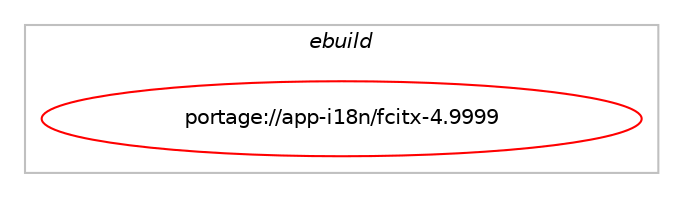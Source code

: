 digraph prolog {

# *************
# Graph options
# *************

newrank=true;
concentrate=true;
compound=true;
graph [rankdir=LR,fontname=Helvetica,fontsize=10,ranksep=1.5];#, ranksep=2.5, nodesep=0.2];
edge  [arrowhead=vee];
node  [fontname=Helvetica,fontsize=10];

# **********
# The ebuild
# **********

subgraph cluster_leftcol {
color=gray;
label=<<i>ebuild</i>>;
id [label="portage://app-i18n/fcitx-4.9999", color=red, width=4, href="../app-i18n/fcitx-4.9999.svg"];
}

# ****************
# The dependencies
# ****************

subgraph cluster_midcol {
color=gray;
label=<<i>dependencies</i>>;
subgraph cluster_compile {
fillcolor="#eeeeee";
style=filled;
label=<<i>compile</i>>;
# *** BEGIN UNKNOWN DEPENDENCY TYPE (TODO) ***
# id -> equal(use_conditional_group(positive,X,portage://app-i18n/fcitx-4.9999,[package_dependency(portage://app-i18n/fcitx-4.9999,install,no,x11-libs,libX11,none,[,,],[],[]),package_dependency(portage://app-i18n/fcitx-4.9999,install,no,x11-libs,libXfixes,none,[,,],[],[]),package_dependency(portage://app-i18n/fcitx-4.9999,install,no,x11-libs,libXinerama,none,[,,],[],[]),package_dependency(portage://app-i18n/fcitx-4.9999,install,no,x11-libs,libXrender,none,[,,],[],[]),use_conditional_group(positive,xkb,portage://app-i18n/fcitx-4.9999,[package_dependency(portage://app-i18n/fcitx-4.9999,install,no,dev-libs,libxml2,none,[,,],[],[]),package_dependency(portage://app-i18n/fcitx-4.9999,install,no,x11-libs,libxkbfile,none,[,,],[],[]),package_dependency(portage://app-i18n/fcitx-4.9999,install,no,x11-misc,xkeyboard-config,none,[,,],[],[])])]))
# *** END UNKNOWN DEPENDENCY TYPE (TODO) ***

# *** BEGIN UNKNOWN DEPENDENCY TYPE (TODO) ***
# id -> equal(use_conditional_group(positive,cairo,portage://app-i18n/fcitx-4.9999,[package_dependency(portage://app-i18n/fcitx-4.9999,install,no,x11-libs,cairo,none,[,,],[],[use(enable(X),none)]),package_dependency(portage://app-i18n/fcitx-4.9999,install,no,x11-libs,libXext,none,[,,],[],[]),use_conditional_group(positive,pango,portage://app-i18n/fcitx-4.9999,[package_dependency(portage://app-i18n/fcitx-4.9999,install,no,x11-libs,pango,none,[,,],[],[])]),use_conditional_group(negative,pango,portage://app-i18n/fcitx-4.9999,[package_dependency(portage://app-i18n/fcitx-4.9999,install,no,media-libs,fontconfig,none,[,,],[],[])])]))
# *** END UNKNOWN DEPENDENCY TYPE (TODO) ***

# *** BEGIN UNKNOWN DEPENDENCY TYPE (TODO) ***
# id -> equal(use_conditional_group(positive,enchant,portage://app-i18n/fcitx-4.9999,[package_dependency(portage://app-i18n/fcitx-4.9999,install,no,app-text,enchant,none,[,,],any_same_slot,[])]))
# *** END UNKNOWN DEPENDENCY TYPE (TODO) ***

# *** BEGIN UNKNOWN DEPENDENCY TYPE (TODO) ***
# id -> equal(use_conditional_group(positive,gtk2,portage://app-i18n/fcitx-4.9999,[package_dependency(portage://app-i18n/fcitx-4.9999,install,no,x11-libs,gtk+,none,[,,],[slot(2)],[])]))
# *** END UNKNOWN DEPENDENCY TYPE (TODO) ***

# *** BEGIN UNKNOWN DEPENDENCY TYPE (TODO) ***
# id -> equal(use_conditional_group(positive,gtk3,portage://app-i18n/fcitx-4.9999,[package_dependency(portage://app-i18n/fcitx-4.9999,install,no,x11-libs,gtk+,none,[,,],[slot(3)],[])]))
# *** END UNKNOWN DEPENDENCY TYPE (TODO) ***

# *** BEGIN UNKNOWN DEPENDENCY TYPE (TODO) ***
# id -> equal(use_conditional_group(positive,lua,portage://app-i18n/fcitx-4.9999,[use_conditional_group(positive,lua_single_target_lua5-1,portage://app-i18n/fcitx-4.9999,[package_dependency(portage://app-i18n/fcitx-4.9999,install,no,dev-lang,lua,none,[,,],[slot(5.1)],[])]),use_conditional_group(positive,lua_single_target_lua5-3,portage://app-i18n/fcitx-4.9999,[package_dependency(portage://app-i18n/fcitx-4.9999,install,no,dev-lang,lua,none,[,,],[slot(5.3)],[])]),use_conditional_group(positive,lua_single_target_lua5-4,portage://app-i18n/fcitx-4.9999,[package_dependency(portage://app-i18n/fcitx-4.9999,install,no,dev-lang,lua,none,[,,],[slot(5.4)],[])])]))
# *** END UNKNOWN DEPENDENCY TYPE (TODO) ***

# *** BEGIN UNKNOWN DEPENDENCY TYPE (TODO) ***
# id -> equal(use_conditional_group(positive,nls,portage://app-i18n/fcitx-4.9999,[package_dependency(portage://app-i18n/fcitx-4.9999,install,no,sys-devel,gettext,none,[,,],[],[])]))
# *** END UNKNOWN DEPENDENCY TYPE (TODO) ***

# *** BEGIN UNKNOWN DEPENDENCY TYPE (TODO) ***
# id -> equal(use_conditional_group(positive,opencc,portage://app-i18n/fcitx-4.9999,[package_dependency(portage://app-i18n/fcitx-4.9999,install,no,app-i18n,opencc,none,[,,],[slot(0),equal],[])]))
# *** END UNKNOWN DEPENDENCY TYPE (TODO) ***

# *** BEGIN UNKNOWN DEPENDENCY TYPE (TODO) ***
# id -> equal(use_conditional_group(positive,xkb,portage://app-i18n/fcitx-4.9999,[package_dependency(portage://app-i18n/fcitx-4.9999,install,no,app-text,iso-codes,none,[,,],[],[]),package_dependency(portage://app-i18n/fcitx-4.9999,install,no,dev-libs,json-c,none,[,,],[slot(0),equal],[])]))
# *** END UNKNOWN DEPENDENCY TYPE (TODO) ***

# *** BEGIN UNKNOWN DEPENDENCY TYPE (TODO) ***
# id -> equal(package_dependency(portage://app-i18n/fcitx-4.9999,install,no,dev-libs,glib,none,[,,],[slot(2)],[]))
# *** END UNKNOWN DEPENDENCY TYPE (TODO) ***

# *** BEGIN UNKNOWN DEPENDENCY TYPE (TODO) ***
# id -> equal(package_dependency(portage://app-i18n/fcitx-4.9999,install,no,sys-apps,dbus,none,[,,],[],[]))
# *** END UNKNOWN DEPENDENCY TYPE (TODO) ***

# *** BEGIN UNKNOWN DEPENDENCY TYPE (TODO) ***
# id -> equal(package_dependency(portage://app-i18n/fcitx-4.9999,install,no,sys-apps,util-linux,none,[,,],[],[]))
# *** END UNKNOWN DEPENDENCY TYPE (TODO) ***

# *** BEGIN UNKNOWN DEPENDENCY TYPE (TODO) ***
# id -> equal(package_dependency(portage://app-i18n/fcitx-4.9999,install,no,virtual,libiconv,none,[,,],[],[]))
# *** END UNKNOWN DEPENDENCY TYPE (TODO) ***

# *** BEGIN UNKNOWN DEPENDENCY TYPE (TODO) ***
# id -> equal(package_dependency(portage://app-i18n/fcitx-4.9999,install,no,virtual,libintl,none,[,,],[],[]))
# *** END UNKNOWN DEPENDENCY TYPE (TODO) ***

# *** BEGIN UNKNOWN DEPENDENCY TYPE (TODO) ***
# id -> equal(package_dependency(portage://app-i18n/fcitx-4.9999,install,no,x11-libs,libxkbcommon,none,[,,],[],[]))
# *** END UNKNOWN DEPENDENCY TYPE (TODO) ***

# *** BEGIN UNKNOWN DEPENDENCY TYPE (TODO) ***
# id -> equal(package_dependency(portage://app-i18n/fcitx-4.9999,install,weak,app-i18n,fcitx,none,[,,],[slot(5)],[]))
# *** END UNKNOWN DEPENDENCY TYPE (TODO) ***

}
subgraph cluster_compileandrun {
fillcolor="#eeeeee";
style=filled;
label=<<i>compile and run</i>>;
}
subgraph cluster_run {
fillcolor="#eeeeee";
style=filled;
label=<<i>run</i>>;
# *** BEGIN UNKNOWN DEPENDENCY TYPE (TODO) ***
# id -> equal(use_conditional_group(positive,X,portage://app-i18n/fcitx-4.9999,[package_dependency(portage://app-i18n/fcitx-4.9999,run,no,x11-libs,libX11,none,[,,],[],[]),package_dependency(portage://app-i18n/fcitx-4.9999,run,no,x11-libs,libXfixes,none,[,,],[],[]),package_dependency(portage://app-i18n/fcitx-4.9999,run,no,x11-libs,libXinerama,none,[,,],[],[]),package_dependency(portage://app-i18n/fcitx-4.9999,run,no,x11-libs,libXrender,none,[,,],[],[]),use_conditional_group(positive,xkb,portage://app-i18n/fcitx-4.9999,[package_dependency(portage://app-i18n/fcitx-4.9999,run,no,dev-libs,libxml2,none,[,,],[],[]),package_dependency(portage://app-i18n/fcitx-4.9999,run,no,x11-libs,libxkbfile,none,[,,],[],[]),package_dependency(portage://app-i18n/fcitx-4.9999,run,no,x11-misc,xkeyboard-config,none,[,,],[],[])])]))
# *** END UNKNOWN DEPENDENCY TYPE (TODO) ***

# *** BEGIN UNKNOWN DEPENDENCY TYPE (TODO) ***
# id -> equal(use_conditional_group(positive,cairo,portage://app-i18n/fcitx-4.9999,[package_dependency(portage://app-i18n/fcitx-4.9999,run,no,x11-libs,cairo,none,[,,],[],[use(enable(X),none)]),package_dependency(portage://app-i18n/fcitx-4.9999,run,no,x11-libs,libXext,none,[,,],[],[]),use_conditional_group(positive,pango,portage://app-i18n/fcitx-4.9999,[package_dependency(portage://app-i18n/fcitx-4.9999,run,no,x11-libs,pango,none,[,,],[],[])]),use_conditional_group(negative,pango,portage://app-i18n/fcitx-4.9999,[package_dependency(portage://app-i18n/fcitx-4.9999,run,no,media-libs,fontconfig,none,[,,],[],[])])]))
# *** END UNKNOWN DEPENDENCY TYPE (TODO) ***

# *** BEGIN UNKNOWN DEPENDENCY TYPE (TODO) ***
# id -> equal(use_conditional_group(positive,enchant,portage://app-i18n/fcitx-4.9999,[package_dependency(portage://app-i18n/fcitx-4.9999,run,no,app-text,enchant,none,[,,],any_same_slot,[])]))
# *** END UNKNOWN DEPENDENCY TYPE (TODO) ***

# *** BEGIN UNKNOWN DEPENDENCY TYPE (TODO) ***
# id -> equal(use_conditional_group(positive,gtk2,portage://app-i18n/fcitx-4.9999,[package_dependency(portage://app-i18n/fcitx-4.9999,run,no,x11-libs,gtk+,none,[,,],[slot(2)],[])]))
# *** END UNKNOWN DEPENDENCY TYPE (TODO) ***

# *** BEGIN UNKNOWN DEPENDENCY TYPE (TODO) ***
# id -> equal(use_conditional_group(positive,gtk3,portage://app-i18n/fcitx-4.9999,[package_dependency(portage://app-i18n/fcitx-4.9999,run,no,x11-libs,gtk+,none,[,,],[slot(3)],[])]))
# *** END UNKNOWN DEPENDENCY TYPE (TODO) ***

# *** BEGIN UNKNOWN DEPENDENCY TYPE (TODO) ***
# id -> equal(use_conditional_group(positive,lua,portage://app-i18n/fcitx-4.9999,[use_conditional_group(positive,lua_single_target_lua5-1,portage://app-i18n/fcitx-4.9999,[package_dependency(portage://app-i18n/fcitx-4.9999,run,no,dev-lang,lua,none,[,,],[slot(5.1)],[])]),use_conditional_group(positive,lua_single_target_lua5-3,portage://app-i18n/fcitx-4.9999,[package_dependency(portage://app-i18n/fcitx-4.9999,run,no,dev-lang,lua,none,[,,],[slot(5.3)],[])]),use_conditional_group(positive,lua_single_target_lua5-4,portage://app-i18n/fcitx-4.9999,[package_dependency(portage://app-i18n/fcitx-4.9999,run,no,dev-lang,lua,none,[,,],[slot(5.4)],[])])]))
# *** END UNKNOWN DEPENDENCY TYPE (TODO) ***

# *** BEGIN UNKNOWN DEPENDENCY TYPE (TODO) ***
# id -> equal(use_conditional_group(positive,nls,portage://app-i18n/fcitx-4.9999,[package_dependency(portage://app-i18n/fcitx-4.9999,run,no,sys-devel,gettext,none,[,,],[],[])]))
# *** END UNKNOWN DEPENDENCY TYPE (TODO) ***

# *** BEGIN UNKNOWN DEPENDENCY TYPE (TODO) ***
# id -> equal(use_conditional_group(positive,opencc,portage://app-i18n/fcitx-4.9999,[package_dependency(portage://app-i18n/fcitx-4.9999,run,no,app-i18n,opencc,none,[,,],[slot(0),equal],[])]))
# *** END UNKNOWN DEPENDENCY TYPE (TODO) ***

# *** BEGIN UNKNOWN DEPENDENCY TYPE (TODO) ***
# id -> equal(use_conditional_group(positive,xkb,portage://app-i18n/fcitx-4.9999,[package_dependency(portage://app-i18n/fcitx-4.9999,run,no,app-text,iso-codes,none,[,,],[],[]),package_dependency(portage://app-i18n/fcitx-4.9999,run,no,dev-libs,json-c,none,[,,],[slot(0),equal],[])]))
# *** END UNKNOWN DEPENDENCY TYPE (TODO) ***

# *** BEGIN UNKNOWN DEPENDENCY TYPE (TODO) ***
# id -> equal(package_dependency(portage://app-i18n/fcitx-4.9999,run,no,dev-libs,glib,none,[,,],[slot(2)],[]))
# *** END UNKNOWN DEPENDENCY TYPE (TODO) ***

# *** BEGIN UNKNOWN DEPENDENCY TYPE (TODO) ***
# id -> equal(package_dependency(portage://app-i18n/fcitx-4.9999,run,no,sys-apps,dbus,none,[,,],[],[]))
# *** END UNKNOWN DEPENDENCY TYPE (TODO) ***

# *** BEGIN UNKNOWN DEPENDENCY TYPE (TODO) ***
# id -> equal(package_dependency(portage://app-i18n/fcitx-4.9999,run,no,sys-apps,util-linux,none,[,,],[],[]))
# *** END UNKNOWN DEPENDENCY TYPE (TODO) ***

# *** BEGIN UNKNOWN DEPENDENCY TYPE (TODO) ***
# id -> equal(package_dependency(portage://app-i18n/fcitx-4.9999,run,no,virtual,libiconv,none,[,,],[],[]))
# *** END UNKNOWN DEPENDENCY TYPE (TODO) ***

# *** BEGIN UNKNOWN DEPENDENCY TYPE (TODO) ***
# id -> equal(package_dependency(portage://app-i18n/fcitx-4.9999,run,no,virtual,libintl,none,[,,],[],[]))
# *** END UNKNOWN DEPENDENCY TYPE (TODO) ***

# *** BEGIN UNKNOWN DEPENDENCY TYPE (TODO) ***
# id -> equal(package_dependency(portage://app-i18n/fcitx-4.9999,run,no,x11-libs,libxkbcommon,none,[,,],[],[]))
# *** END UNKNOWN DEPENDENCY TYPE (TODO) ***

# *** BEGIN UNKNOWN DEPENDENCY TYPE (TODO) ***
# id -> equal(package_dependency(portage://app-i18n/fcitx-4.9999,run,weak,app-i18n,fcitx,none,[,,],[slot(5)],[]))
# *** END UNKNOWN DEPENDENCY TYPE (TODO) ***

}
}

# **************
# The candidates
# **************

subgraph cluster_choices {
rank=same;
color=gray;
label=<<i>candidates</i>>;

}

}

